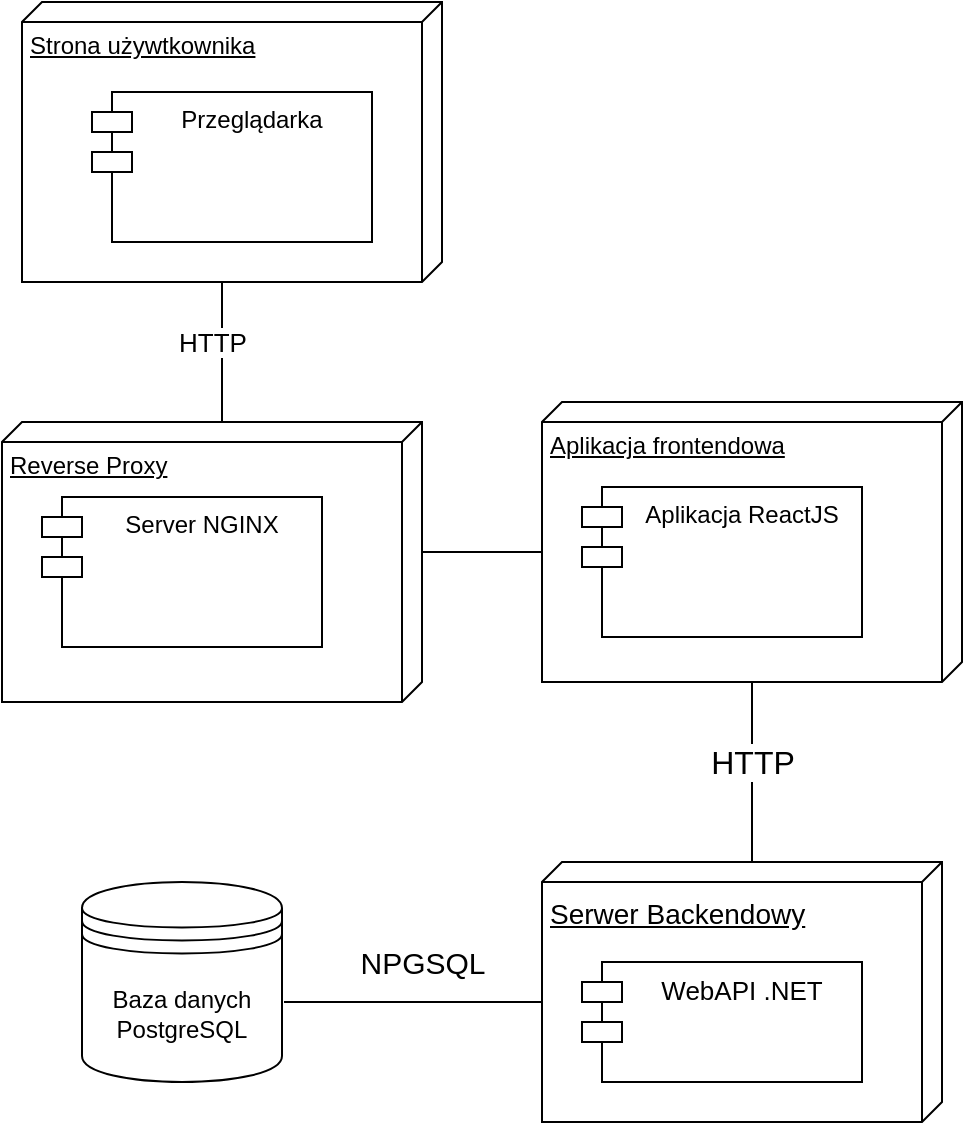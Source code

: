 <mxfile>
    <diagram id="k9qaPLQiYxVSCkh1-QgN" name="Page-1">
        <mxGraphModel dx="1134" dy="493" grid="1" gridSize="10" guides="1" tooltips="1" connect="1" arrows="1" fold="1" page="1" pageScale="1" pageWidth="850" pageHeight="1100" math="0" shadow="0">
            <root>
                <mxCell id="0"/>
                <mxCell id="1" parent="0"/>
                <mxCell id="2" value="Baza danych&lt;br&gt;PostgreSQL" style="shape=datastore;whiteSpace=wrap;html=1;verticalAlign=middle;" vertex="1" parent="1">
                    <mxGeometry x="160" y="450" width="100" height="100" as="geometry"/>
                </mxCell>
                <mxCell id="3" value="Strona używtkownika" style="verticalAlign=top;align=left;spacingTop=8;spacingLeft=2;spacingRight=12;shape=cube;size=10;direction=south;fontStyle=4;html=1;" vertex="1" parent="1">
                    <mxGeometry x="130" y="10" width="210" height="140" as="geometry"/>
                </mxCell>
                <mxCell id="4" value="Przeglądarka" style="shape=module;align=left;spacingLeft=20;align=center;verticalAlign=top;" vertex="1" parent="1">
                    <mxGeometry x="165" y="55" width="140" height="75" as="geometry"/>
                </mxCell>
                <mxCell id="5" value="Reverse Proxy" style="verticalAlign=top;align=left;spacingTop=8;spacingLeft=2;spacingRight=12;shape=cube;size=10;direction=south;fontStyle=4;html=1;" vertex="1" parent="1">
                    <mxGeometry x="120" y="220" width="210" height="140" as="geometry"/>
                </mxCell>
                <mxCell id="6" value="Server NGINX" style="shape=module;align=left;spacingLeft=20;align=center;verticalAlign=top;" vertex="1" parent="1">
                    <mxGeometry x="140" y="257.5" width="140" height="75" as="geometry"/>
                </mxCell>
                <mxCell id="18" value="" style="endArrow=none;html=1;exitX=0;exitY=0;exitDx=140;exitDy=110;exitPerimeter=0;entryX=0;entryY=0;entryDx=0;entryDy=100;entryPerimeter=0;" edge="1" parent="1" source="3" target="5">
                    <mxGeometry width="50" height="50" relative="1" as="geometry">
                        <mxPoint x="260" y="220" as="sourcePoint"/>
                        <mxPoint x="310" y="170" as="targetPoint"/>
                    </mxGeometry>
                </mxCell>
                <mxCell id="20" value="&lt;font style=&quot;font-size: 13px&quot;&gt;HTTP&lt;/font&gt;" style="edgeLabel;html=1;align=center;verticalAlign=middle;resizable=0;points=[];" vertex="1" connectable="0" parent="18">
                    <mxGeometry x="-0.283" relative="1" as="geometry">
                        <mxPoint x="-5" y="5" as="offset"/>
                    </mxGeometry>
                </mxCell>
                <mxCell id="19" value="" style="endArrow=none;html=1;exitX=0;exitY=0;exitDx=65;exitDy=0;exitPerimeter=0;entryX=0;entryY=0;entryDx=75;entryDy=210;entryPerimeter=0;" edge="1" parent="1" source="5" target="21">
                    <mxGeometry width="50" height="50" relative="1" as="geometry">
                        <mxPoint x="570" y="210" as="sourcePoint"/>
                        <mxPoint x="620" y="190" as="targetPoint"/>
                    </mxGeometry>
                </mxCell>
                <mxCell id="21" value="Aplikacja frontendowa" style="verticalAlign=top;align=left;spacingTop=8;spacingLeft=2;spacingRight=12;shape=cube;size=10;direction=south;fontStyle=4;html=1;" vertex="1" parent="1">
                    <mxGeometry x="390" y="210" width="210" height="140" as="geometry"/>
                </mxCell>
                <mxCell id="22" value="Aplikacja ReactJS" style="shape=module;align=left;spacingLeft=20;align=center;verticalAlign=top;" vertex="1" parent="1">
                    <mxGeometry x="410" y="252.5" width="140" height="75" as="geometry"/>
                </mxCell>
                <mxCell id="23" value="&lt;font style=&quot;font-size: 14px&quot;&gt;Serwer Backendowy&lt;/font&gt;" style="verticalAlign=top;align=left;spacingTop=8;spacingLeft=2;spacingRight=12;shape=cube;size=10;direction=south;fontStyle=4;html=1;fontSize=18;" vertex="1" parent="1">
                    <mxGeometry x="390" y="440" width="200" height="130" as="geometry"/>
                </mxCell>
                <mxCell id="24" value="WebAPI .NET" style="shape=module;align=left;spacingLeft=20;align=center;verticalAlign=top;fontSize=13;" vertex="1" parent="1">
                    <mxGeometry x="410" y="490" width="140" height="60" as="geometry"/>
                </mxCell>
                <mxCell id="25" value="" style="endArrow=none;html=1;fontSize=13;exitX=0;exitY=0;exitDx=0;exitDy=95;exitPerimeter=0;" edge="1" parent="1" source="23" target="21">
                    <mxGeometry width="50" height="50" relative="1" as="geometry">
                        <mxPoint x="620" y="370" as="sourcePoint"/>
                        <mxPoint x="670" y="320" as="targetPoint"/>
                    </mxGeometry>
                </mxCell>
                <mxCell id="28" value="&lt;font style=&quot;font-size: 16px&quot;&gt;HTTP&lt;/font&gt;" style="edgeLabel;html=1;align=center;verticalAlign=middle;resizable=0;points=[];fontSize=13;" vertex="1" connectable="0" parent="25">
                    <mxGeometry x="0.556" y="-1" relative="1" as="geometry">
                        <mxPoint x="-1" y="20" as="offset"/>
                    </mxGeometry>
                </mxCell>
                <mxCell id="27" value="" style="endArrow=none;html=1;fontSize=13;entryX=0;entryY=0;entryDx=70;entryDy=200;entryPerimeter=0;exitX=1.01;exitY=0.6;exitDx=0;exitDy=0;exitPerimeter=0;" edge="1" parent="1" source="2" target="23">
                    <mxGeometry width="50" height="50" relative="1" as="geometry">
                        <mxPoint x="450" y="520" as="sourcePoint"/>
                        <mxPoint x="500" y="470" as="targetPoint"/>
                    </mxGeometry>
                </mxCell>
                <mxCell id="29" value="&lt;font style=&quot;font-size: 15px&quot;&gt;NPGSQL&lt;/font&gt;" style="edgeLabel;html=1;align=center;verticalAlign=middle;resizable=0;points=[];fontSize=13;" vertex="1" connectable="0" parent="27">
                    <mxGeometry x="-0.38" y="-1" relative="1" as="geometry">
                        <mxPoint x="29" y="-21" as="offset"/>
                    </mxGeometry>
                </mxCell>
            </root>
        </mxGraphModel>
    </diagram>
</mxfile>